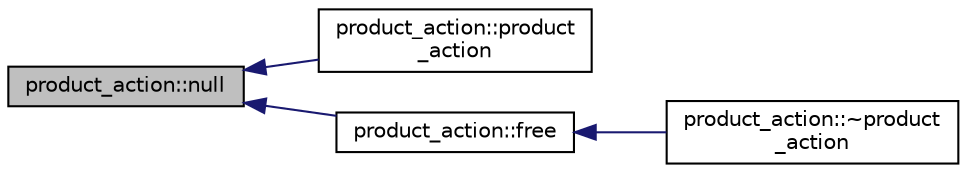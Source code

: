 digraph "product_action::null"
{
  edge [fontname="Helvetica",fontsize="10",labelfontname="Helvetica",labelfontsize="10"];
  node [fontname="Helvetica",fontsize="10",shape=record];
  rankdir="LR";
  Node3171 [label="product_action::null",height=0.2,width=0.4,color="black", fillcolor="grey75", style="filled", fontcolor="black"];
  Node3171 -> Node3172 [dir="back",color="midnightblue",fontsize="10",style="solid",fontname="Helvetica"];
  Node3172 [label="product_action::product\l_action",height=0.2,width=0.4,color="black", fillcolor="white", style="filled",URL="$d8/d74/classproduct__action.html#abdcf790efa2de925d1ba0eef9848b262"];
  Node3171 -> Node3173 [dir="back",color="midnightblue",fontsize="10",style="solid",fontname="Helvetica"];
  Node3173 [label="product_action::free",height=0.2,width=0.4,color="black", fillcolor="white", style="filled",URL="$d8/d74/classproduct__action.html#afa357e78243f8b567d117f6e37ab037e"];
  Node3173 -> Node3174 [dir="back",color="midnightblue",fontsize="10",style="solid",fontname="Helvetica"];
  Node3174 [label="product_action::~product\l_action",height=0.2,width=0.4,color="black", fillcolor="white", style="filled",URL="$d8/d74/classproduct__action.html#aa5fb126203c10f2559805ff1567d2dbc"];
}
